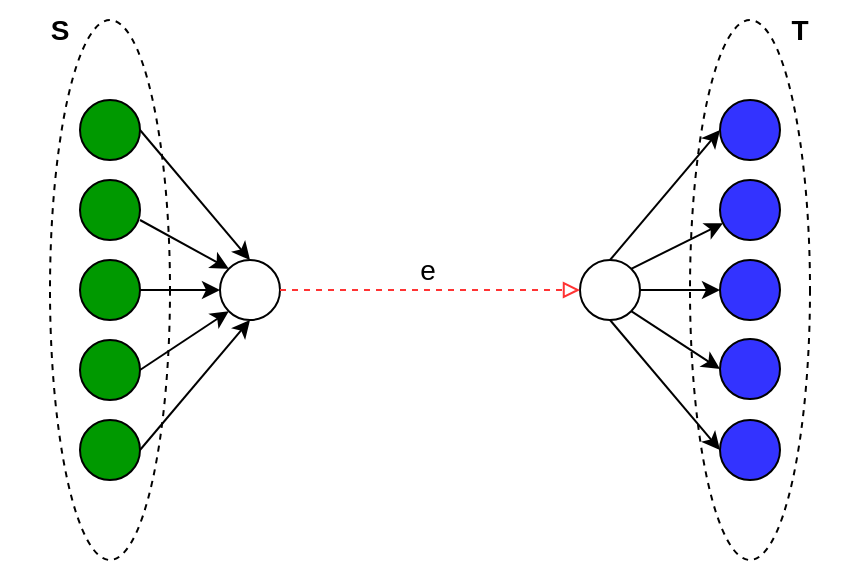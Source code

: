 <mxfile version="24.3.1" type="device">
  <diagram name="Page-1" id="AAP5HEvnDvGfHqFOYS9A">
    <mxGraphModel dx="989" dy="514" grid="1" gridSize="10" guides="1" tooltips="1" connect="1" arrows="1" fold="1" page="1" pageScale="1" pageWidth="827" pageHeight="1169" math="0" shadow="0">
      <root>
        <mxCell id="0" />
        <mxCell id="1" parent="0" />
        <mxCell id="O9UAZULkS6Ri0deh1b3j-34" value="" style="ellipse;whiteSpace=wrap;html=1;dashed=1;" vertex="1" parent="1">
          <mxGeometry x="515" y="410" width="60" height="270" as="geometry" />
        </mxCell>
        <mxCell id="O9UAZULkS6Ri0deh1b3j-33" value="" style="ellipse;whiteSpace=wrap;html=1;dashed=1;" vertex="1" parent="1">
          <mxGeometry x="195" y="410" width="60" height="270" as="geometry" />
        </mxCell>
        <mxCell id="O9UAZULkS6Ri0deh1b3j-1" value="" style="ellipse;whiteSpace=wrap;html=1;aspect=fixed;" vertex="1" parent="1">
          <mxGeometry x="280" y="530" width="30" height="30" as="geometry" />
        </mxCell>
        <mxCell id="O9UAZULkS6Ri0deh1b3j-2" value="" style="ellipse;whiteSpace=wrap;html=1;aspect=fixed;" vertex="1" parent="1">
          <mxGeometry x="460" y="530" width="30" height="30" as="geometry" />
        </mxCell>
        <mxCell id="O9UAZULkS6Ri0deh1b3j-3" value="" style="ellipse;whiteSpace=wrap;html=1;aspect=fixed;fillColor=#3333FF;" vertex="1" parent="1">
          <mxGeometry x="530" y="450" width="30" height="30" as="geometry" />
        </mxCell>
        <mxCell id="O9UAZULkS6Ri0deh1b3j-6" value="" style="ellipse;whiteSpace=wrap;html=1;aspect=fixed;fillColor=#3333FF;" vertex="1" parent="1">
          <mxGeometry x="530" y="490" width="30" height="30" as="geometry" />
        </mxCell>
        <mxCell id="O9UAZULkS6Ri0deh1b3j-7" value="" style="ellipse;whiteSpace=wrap;html=1;aspect=fixed;fillColor=#3333FF;" vertex="1" parent="1">
          <mxGeometry x="530" y="530" width="30" height="30" as="geometry" />
        </mxCell>
        <mxCell id="O9UAZULkS6Ri0deh1b3j-8" value="" style="ellipse;whiteSpace=wrap;html=1;aspect=fixed;fillColor=#3333FF;" vertex="1" parent="1">
          <mxGeometry x="530" y="569.5" width="30" height="30" as="geometry" />
        </mxCell>
        <mxCell id="O9UAZULkS6Ri0deh1b3j-9" value="" style="ellipse;whiteSpace=wrap;html=1;aspect=fixed;fillColor=#3333FF;" vertex="1" parent="1">
          <mxGeometry x="530" y="610" width="30" height="30" as="geometry" />
        </mxCell>
        <mxCell id="O9UAZULkS6Ri0deh1b3j-11" value="" style="ellipse;whiteSpace=wrap;html=1;aspect=fixed;fillColor=#009900;" vertex="1" parent="1">
          <mxGeometry x="210" y="530" width="30" height="30" as="geometry" />
        </mxCell>
        <mxCell id="O9UAZULkS6Ri0deh1b3j-12" value="" style="ellipse;whiteSpace=wrap;html=1;aspect=fixed;fillColor=#009900;" vertex="1" parent="1">
          <mxGeometry x="210" y="570" width="30" height="30" as="geometry" />
        </mxCell>
        <mxCell id="O9UAZULkS6Ri0deh1b3j-13" value="" style="ellipse;whiteSpace=wrap;html=1;aspect=fixed;fillColor=#009900;" vertex="1" parent="1">
          <mxGeometry x="210" y="610" width="30" height="30" as="geometry" />
        </mxCell>
        <mxCell id="O9UAZULkS6Ri0deh1b3j-14" value="" style="ellipse;whiteSpace=wrap;html=1;aspect=fixed;fillColor=#009900;" vertex="1" parent="1">
          <mxGeometry x="210" y="490" width="30" height="30" as="geometry" />
        </mxCell>
        <mxCell id="O9UAZULkS6Ri0deh1b3j-15" value="" style="ellipse;whiteSpace=wrap;html=1;aspect=fixed;fillColor=#009900;" vertex="1" parent="1">
          <mxGeometry x="210" y="450" width="30" height="30" as="geometry" />
        </mxCell>
        <mxCell id="O9UAZULkS6Ri0deh1b3j-17" value="" style="endArrow=classic;html=1;rounded=0;exitX=1;exitY=0.5;exitDx=0;exitDy=0;entryX=0.5;entryY=0;entryDx=0;entryDy=0;" edge="1" parent="1" source="O9UAZULkS6Ri0deh1b3j-15" target="O9UAZULkS6Ri0deh1b3j-1">
          <mxGeometry width="50" height="50" relative="1" as="geometry">
            <mxPoint x="390" y="710" as="sourcePoint" />
            <mxPoint x="440" y="660" as="targetPoint" />
          </mxGeometry>
        </mxCell>
        <mxCell id="O9UAZULkS6Ri0deh1b3j-23" value="" style="endArrow=block;html=1;rounded=0;dashed=1;entryX=0;entryY=0.5;entryDx=0;entryDy=0;exitX=1;exitY=0.5;exitDx=0;exitDy=0;endFill=0;strokeColor=#FF3333;" edge="1" parent="1" source="O9UAZULkS6Ri0deh1b3j-1" target="O9UAZULkS6Ri0deh1b3j-2">
          <mxGeometry width="50" height="50" relative="1" as="geometry">
            <mxPoint x="320" y="680" as="sourcePoint" />
            <mxPoint x="370" y="630" as="targetPoint" />
          </mxGeometry>
        </mxCell>
        <mxCell id="O9UAZULkS6Ri0deh1b3j-24" value="" style="endArrow=classic;html=1;rounded=0;entryX=0;entryY=0;entryDx=0;entryDy=0;" edge="1" parent="1" target="O9UAZULkS6Ri0deh1b3j-1">
          <mxGeometry width="50" height="50" relative="1" as="geometry">
            <mxPoint x="240" y="510" as="sourcePoint" />
            <mxPoint x="280" y="545" as="targetPoint" />
          </mxGeometry>
        </mxCell>
        <mxCell id="O9UAZULkS6Ri0deh1b3j-25" value="" style="endArrow=classic;html=1;rounded=0;exitX=1;exitY=0.5;exitDx=0;exitDy=0;entryX=0;entryY=0.5;entryDx=0;entryDy=0;" edge="1" parent="1" source="O9UAZULkS6Ri0deh1b3j-11" target="O9UAZULkS6Ri0deh1b3j-1">
          <mxGeometry width="50" height="50" relative="1" as="geometry">
            <mxPoint x="252" y="519" as="sourcePoint" />
            <mxPoint x="290" y="555" as="targetPoint" />
          </mxGeometry>
        </mxCell>
        <mxCell id="O9UAZULkS6Ri0deh1b3j-26" value="" style="endArrow=classic;html=1;rounded=0;exitX=1;exitY=0.5;exitDx=0;exitDy=0;entryX=0;entryY=1;entryDx=0;entryDy=0;" edge="1" parent="1" source="O9UAZULkS6Ri0deh1b3j-12" target="O9UAZULkS6Ri0deh1b3j-1">
          <mxGeometry width="50" height="50" relative="1" as="geometry">
            <mxPoint x="262" y="529" as="sourcePoint" />
            <mxPoint x="300" y="565" as="targetPoint" />
          </mxGeometry>
        </mxCell>
        <mxCell id="O9UAZULkS6Ri0deh1b3j-27" value="" style="endArrow=classic;html=1;rounded=0;exitX=1;exitY=0.5;exitDx=0;exitDy=0;entryX=0.5;entryY=1;entryDx=0;entryDy=0;" edge="1" parent="1" source="O9UAZULkS6Ri0deh1b3j-13" target="O9UAZULkS6Ri0deh1b3j-1">
          <mxGeometry width="50" height="50" relative="1" as="geometry">
            <mxPoint x="272" y="539" as="sourcePoint" />
            <mxPoint x="310" y="575" as="targetPoint" />
          </mxGeometry>
        </mxCell>
        <mxCell id="O9UAZULkS6Ri0deh1b3j-28" value="" style="endArrow=classic;html=1;rounded=0;exitX=0.5;exitY=0;exitDx=0;exitDy=0;entryX=0;entryY=0.5;entryDx=0;entryDy=0;" edge="1" parent="1" source="O9UAZULkS6Ri0deh1b3j-2" target="O9UAZULkS6Ri0deh1b3j-3">
          <mxGeometry width="50" height="50" relative="1" as="geometry">
            <mxPoint x="460" y="560" as="sourcePoint" />
            <mxPoint x="498" y="596" as="targetPoint" />
          </mxGeometry>
        </mxCell>
        <mxCell id="O9UAZULkS6Ri0deh1b3j-29" value="" style="endArrow=classic;html=1;rounded=0;exitX=1;exitY=0;exitDx=0;exitDy=0;" edge="1" parent="1" source="O9UAZULkS6Ri0deh1b3j-2" target="O9UAZULkS6Ri0deh1b3j-6">
          <mxGeometry width="50" height="50" relative="1" as="geometry">
            <mxPoint x="485" y="540" as="sourcePoint" />
            <mxPoint x="540" y="475" as="targetPoint" />
          </mxGeometry>
        </mxCell>
        <mxCell id="O9UAZULkS6Ri0deh1b3j-30" value="" style="endArrow=classic;html=1;rounded=0;exitX=1;exitY=0.5;exitDx=0;exitDy=0;entryX=0;entryY=0.5;entryDx=0;entryDy=0;" edge="1" parent="1" source="O9UAZULkS6Ri0deh1b3j-2" target="O9UAZULkS6Ri0deh1b3j-7">
          <mxGeometry width="50" height="50" relative="1" as="geometry">
            <mxPoint x="500" y="545" as="sourcePoint" />
            <mxPoint x="538" y="521" as="targetPoint" />
          </mxGeometry>
        </mxCell>
        <mxCell id="O9UAZULkS6Ri0deh1b3j-31" value="" style="endArrow=classic;html=1;rounded=0;exitX=1;exitY=1;exitDx=0;exitDy=0;entryX=0;entryY=0.5;entryDx=0;entryDy=0;" edge="1" parent="1" source="O9UAZULkS6Ri0deh1b3j-2" target="O9UAZULkS6Ri0deh1b3j-8">
          <mxGeometry width="50" height="50" relative="1" as="geometry">
            <mxPoint x="510" y="555" as="sourcePoint" />
            <mxPoint x="548" y="531" as="targetPoint" />
          </mxGeometry>
        </mxCell>
        <mxCell id="O9UAZULkS6Ri0deh1b3j-32" value="" style="endArrow=classic;html=1;rounded=0;exitX=0.5;exitY=1;exitDx=0;exitDy=0;entryX=0;entryY=0.5;entryDx=0;entryDy=0;" edge="1" parent="1" source="O9UAZULkS6Ri0deh1b3j-2" target="O9UAZULkS6Ri0deh1b3j-9">
          <mxGeometry width="50" height="50" relative="1" as="geometry">
            <mxPoint x="496" y="566" as="sourcePoint" />
            <mxPoint x="540" y="595" as="targetPoint" />
          </mxGeometry>
        </mxCell>
        <mxCell id="O9UAZULkS6Ri0deh1b3j-36" value="&lt;b&gt;&lt;font style=&quot;font-size: 14px;&quot;&gt;S&lt;/font&gt;&lt;/b&gt;" style="text;html=1;align=center;verticalAlign=middle;whiteSpace=wrap;rounded=0;" vertex="1" parent="1">
          <mxGeometry x="170" y="400" width="60" height="30" as="geometry" />
        </mxCell>
        <mxCell id="O9UAZULkS6Ri0deh1b3j-37" value="&lt;b&gt;&lt;font style=&quot;font-size: 14px;&quot;&gt;T&lt;/font&gt;&lt;/b&gt;" style="text;html=1;align=center;verticalAlign=middle;whiteSpace=wrap;rounded=0;" vertex="1" parent="1">
          <mxGeometry x="540" y="400" width="60" height="30" as="geometry" />
        </mxCell>
        <mxCell id="O9UAZULkS6Ri0deh1b3j-38" value="&lt;font style=&quot;font-size: 14px;&quot;&gt;e&lt;/font&gt;" style="text;html=1;align=center;verticalAlign=middle;whiteSpace=wrap;rounded=0;" vertex="1" parent="1">
          <mxGeometry x="353.5" y="520" width="60" height="30" as="geometry" />
        </mxCell>
      </root>
    </mxGraphModel>
  </diagram>
</mxfile>
